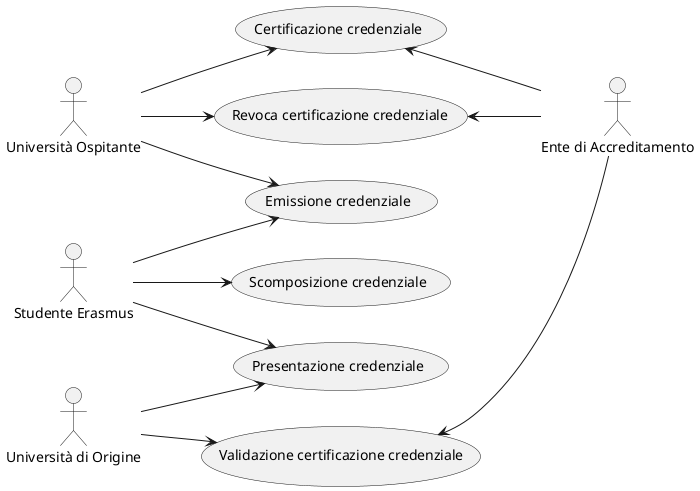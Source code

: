 @startuml
left to right direction

:Studente Erasmus: as stud
:Università Ospitante: as UO
:Università di Origine: as UdO
:Ente di Accreditamento: as CA
(Emissione credenziale) as req
(Presentazione credenziale) as forn
(Certificazione credenziale) as cert
(Validazione certificazione credenziale) as valid
(Scomposizione credenziale) as subs
(Revoca certificazione credenziale) as revoc


:stud: --> req
:stud: --> subs
:stud: --> forn
:UdO: --> forn
:UdO: --> valid
valid <-- :CA:
cert <-- :CA:
:UO: --> req
:UO: --> cert
:UO: --> revoc
revoc <-- :CA:
@enduml
